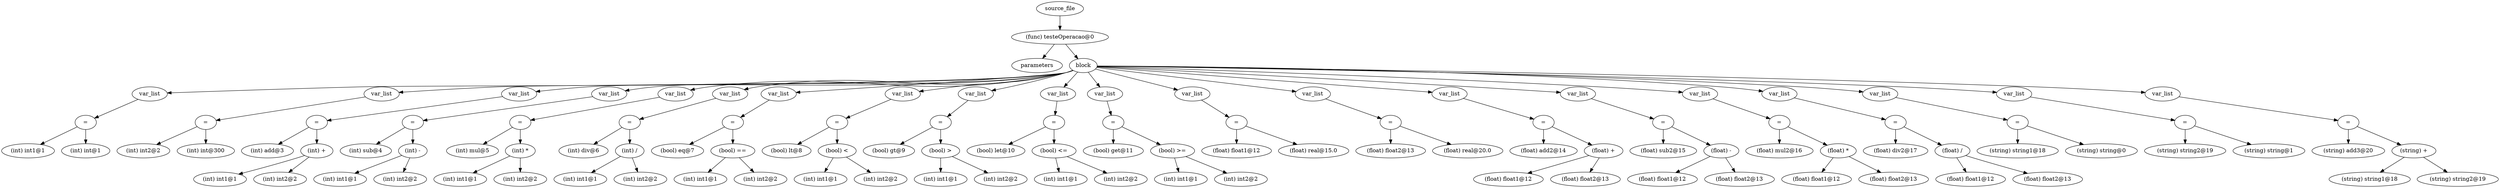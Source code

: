 digraph {
graph [ordering="out"];
node0[label="source_file"];
node1[label="(func) testeOperacao@0"];
node2[label="parameters"];
node1 -> node2;
node3[label="block"];
node4[label="var_list"];
node5[label="="];
node6[label="(int) int1@1"];
node5 -> node6;
node7[label="(int) int@1"];
node5 -> node7;
node4 -> node5;
node3 -> node4;
node8[label="var_list"];
node9[label="="];
node10[label="(int) int2@2"];
node9 -> node10;
node11[label="(int) int@300"];
node9 -> node11;
node8 -> node9;
node3 -> node8;
node12[label="var_list"];
node13[label="="];
node14[label="(int) add@3"];
node13 -> node14;
node15[label="(int) +"];
node16[label="(int) int1@1"];
node15 -> node16;
node17[label="(int) int2@2"];
node15 -> node17;
node13 -> node15;
node12 -> node13;
node3 -> node12;
node18[label="var_list"];
node19[label="="];
node20[label="(int) sub@4"];
node19 -> node20;
node21[label="(int) -"];
node22[label="(int) int1@1"];
node21 -> node22;
node23[label="(int) int2@2"];
node21 -> node23;
node19 -> node21;
node18 -> node19;
node3 -> node18;
node24[label="var_list"];
node25[label="="];
node26[label="(int) mul@5"];
node25 -> node26;
node27[label="(int) *"];
node28[label="(int) int1@1"];
node27 -> node28;
node29[label="(int) int2@2"];
node27 -> node29;
node25 -> node27;
node24 -> node25;
node3 -> node24;
node30[label="var_list"];
node31[label="="];
node32[label="(int) div@6"];
node31 -> node32;
node33[label="(int) /"];
node34[label="(int) int1@1"];
node33 -> node34;
node35[label="(int) int2@2"];
node33 -> node35;
node31 -> node33;
node30 -> node31;
node3 -> node30;
node36[label="var_list"];
node37[label="="];
node38[label="(bool) eq@7"];
node37 -> node38;
node39[label="(bool) =="];
node40[label="(int) int1@1"];
node39 -> node40;
node41[label="(int) int2@2"];
node39 -> node41;
node37 -> node39;
node36 -> node37;
node3 -> node36;
node42[label="var_list"];
node43[label="="];
node44[label="(bool) lt@8"];
node43 -> node44;
node45[label="(bool) <"];
node46[label="(int) int1@1"];
node45 -> node46;
node47[label="(int) int2@2"];
node45 -> node47;
node43 -> node45;
node42 -> node43;
node3 -> node42;
node48[label="var_list"];
node49[label="="];
node50[label="(bool) gt@9"];
node49 -> node50;
node51[label="(bool) >"];
node52[label="(int) int1@1"];
node51 -> node52;
node53[label="(int) int2@2"];
node51 -> node53;
node49 -> node51;
node48 -> node49;
node3 -> node48;
node54[label="var_list"];
node55[label="="];
node56[label="(bool) let@10"];
node55 -> node56;
node57[label="(bool) <="];
node58[label="(int) int1@1"];
node57 -> node58;
node59[label="(int) int2@2"];
node57 -> node59;
node55 -> node57;
node54 -> node55;
node3 -> node54;
node60[label="var_list"];
node61[label="="];
node62[label="(bool) get@11"];
node61 -> node62;
node63[label="(bool) >="];
node64[label="(int) int1@1"];
node63 -> node64;
node65[label="(int) int2@2"];
node63 -> node65;
node61 -> node63;
node60 -> node61;
node3 -> node60;
node66[label="var_list"];
node67[label="="];
node68[label="(float) float1@12"];
node67 -> node68;
node69[label="(float) real@15.0"];
node67 -> node69;
node66 -> node67;
node3 -> node66;
node70[label="var_list"];
node71[label="="];
node72[label="(float) float2@13"];
node71 -> node72;
node73[label="(float) real@20.0"];
node71 -> node73;
node70 -> node71;
node3 -> node70;
node74[label="var_list"];
node75[label="="];
node76[label="(float) add2@14"];
node75 -> node76;
node77[label="(float) +"];
node78[label="(float) float1@12"];
node77 -> node78;
node79[label="(float) float2@13"];
node77 -> node79;
node75 -> node77;
node74 -> node75;
node3 -> node74;
node80[label="var_list"];
node81[label="="];
node82[label="(float) sub2@15"];
node81 -> node82;
node83[label="(float) -"];
node84[label="(float) float1@12"];
node83 -> node84;
node85[label="(float) float2@13"];
node83 -> node85;
node81 -> node83;
node80 -> node81;
node3 -> node80;
node86[label="var_list"];
node87[label="="];
node88[label="(float) mul2@16"];
node87 -> node88;
node89[label="(float) *"];
node90[label="(float) float1@12"];
node89 -> node90;
node91[label="(float) float2@13"];
node89 -> node91;
node87 -> node89;
node86 -> node87;
node3 -> node86;
node92[label="var_list"];
node93[label="="];
node94[label="(float) div2@17"];
node93 -> node94;
node95[label="(float) /"];
node96[label="(float) float1@12"];
node95 -> node96;
node97[label="(float) float2@13"];
node95 -> node97;
node93 -> node95;
node92 -> node93;
node3 -> node92;
node98[label="var_list"];
node99[label="="];
node100[label="(string) string1@18"];
node99 -> node100;
node101[label="(string) string@0"];
node99 -> node101;
node98 -> node99;
node3 -> node98;
node102[label="var_list"];
node103[label="="];
node104[label="(string) string2@19"];
node103 -> node104;
node105[label="(string) string@1"];
node103 -> node105;
node102 -> node103;
node3 -> node102;
node106[label="var_list"];
node107[label="="];
node108[label="(string) add3@20"];
node107 -> node108;
node109[label="(string) +"];
node110[label="(string) string1@18"];
node109 -> node110;
node111[label="(string) string2@19"];
node109 -> node111;
node107 -> node109;
node106 -> node107;
node3 -> node106;
node1 -> node3;
node0 -> node1;
}
